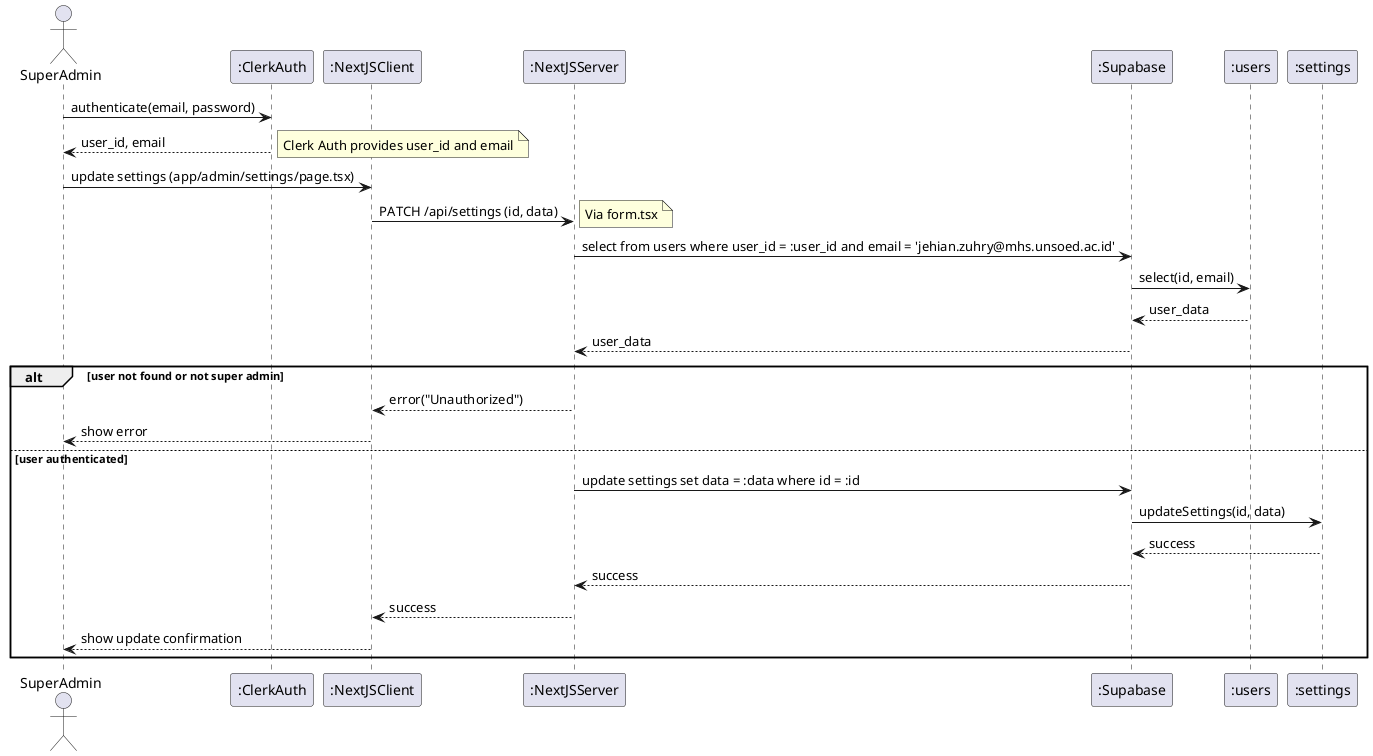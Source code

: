 @startuml
actor SuperAdmin
participant ":ClerkAuth" as ClerkAuth
participant ":NextJSClient" as Client
participant ":NextJSServer" as Server
participant ":Supabase" as Supabase
participant ":users" as Users
participant ":settings" as Settings

' Super Admin login
SuperAdmin -> ClerkAuth: authenticate(email, password)
ClerkAuth --> SuperAdmin: user_id, email
note right: Clerk Auth provides user_id and email

' Super Admin memperbarui pengaturan
SuperAdmin -> Client: update settings (app/admin/settings/page.tsx)
Client -> Server: PATCH /api/settings (id, data)
note right: Via form.tsx

' Server memvalidasi super admin
Server -> Supabase: select from users where user_id = :user_id and email = 'jehian.zuhry@mhs.unsoed.ac.id'
Supabase -> Users: select(id, email)
Users --> Supabase: user_data
Supabase --> Server: user_data
alt user not found or not super admin
  Server --> Client: error("Unauthorized")
  Client --> SuperAdmin: show error
else user authenticated
  ' Server memperbarui pengaturan
  Server -> Supabase: update settings set data = :data where id = :id
  Supabase -> Settings: updateSettings(id, data)
  Settings --> Supabase: success
  Supabase --> Server: success
  Server --> Client: success
  Client --> SuperAdmin: show update confirmation
end

@enduml